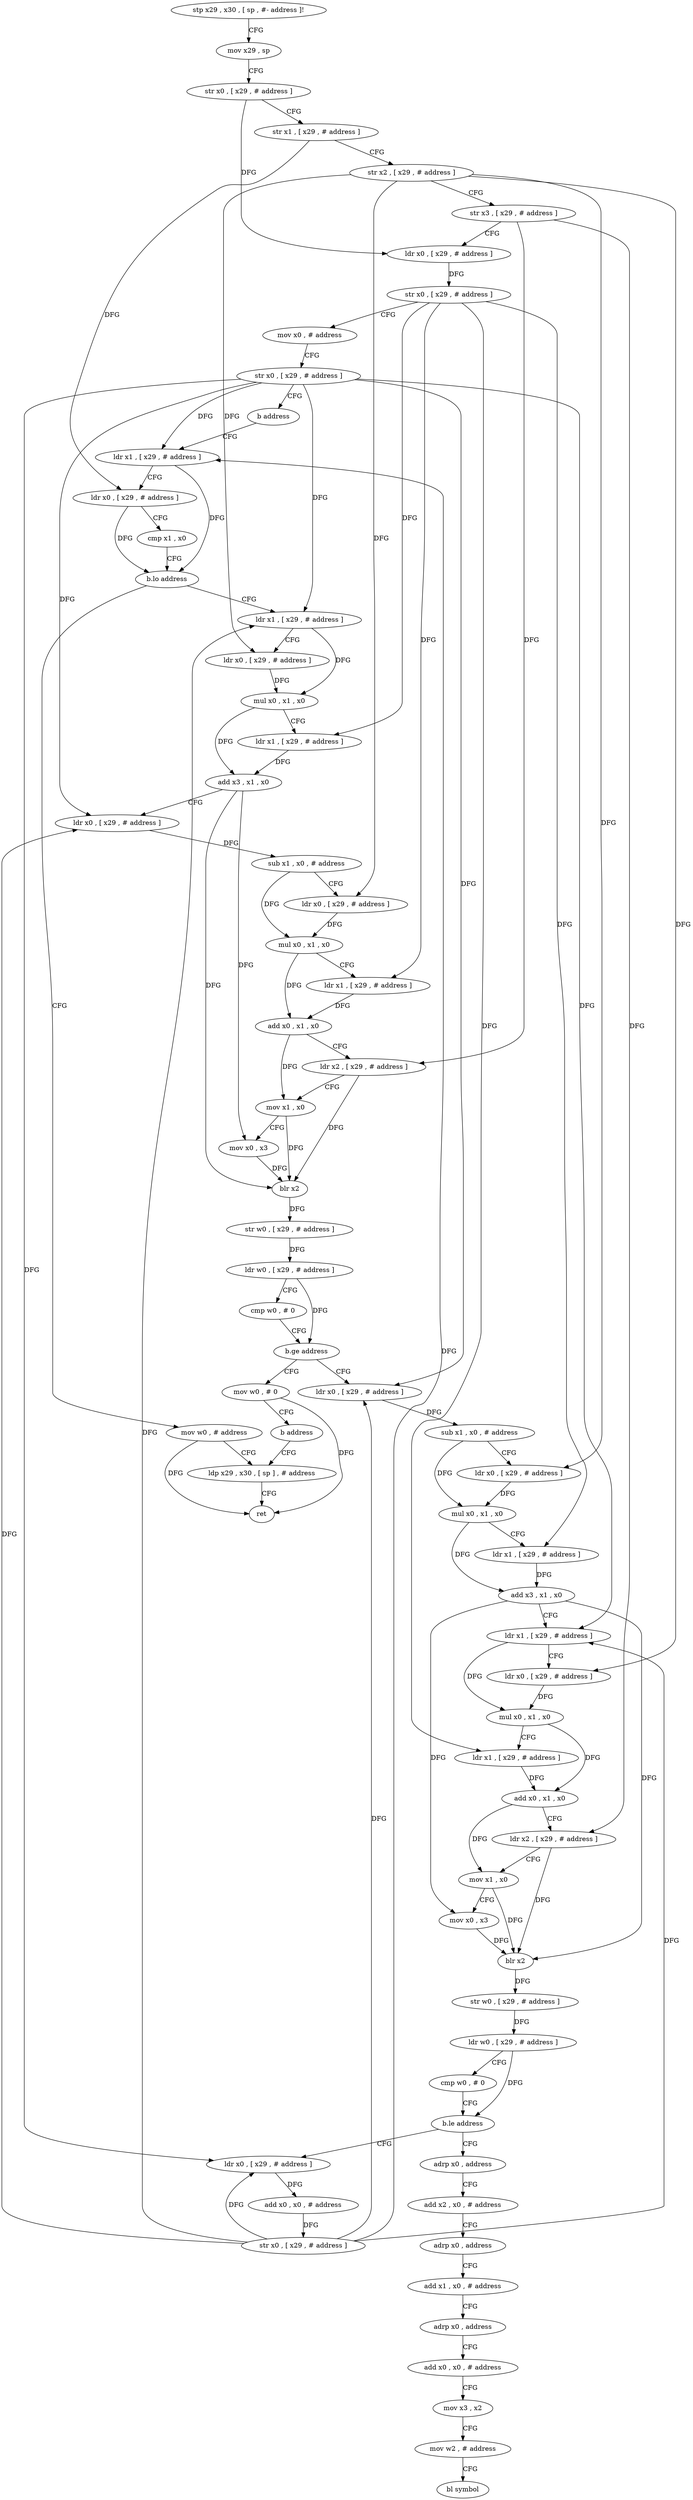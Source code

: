 digraph "func" {
"4233872" [label = "stp x29 , x30 , [ sp , #- address ]!" ]
"4233876" [label = "mov x29 , sp" ]
"4233880" [label = "str x0 , [ x29 , # address ]" ]
"4233884" [label = "str x1 , [ x29 , # address ]" ]
"4233888" [label = "str x2 , [ x29 , # address ]" ]
"4233892" [label = "str x3 , [ x29 , # address ]" ]
"4233896" [label = "ldr x0 , [ x29 , # address ]" ]
"4233900" [label = "str x0 , [ x29 , # address ]" ]
"4233904" [label = "mov x0 , # address" ]
"4233908" [label = "str x0 , [ x29 , # address ]" ]
"4233912" [label = "b address" ]
"4234124" [label = "ldr x1 , [ x29 , # address ]" ]
"4234128" [label = "ldr x0 , [ x29 , # address ]" ]
"4234132" [label = "cmp x1 , x0" ]
"4234136" [label = "b.lo address" ]
"4233916" [label = "ldr x1 , [ x29 , # address ]" ]
"4234140" [label = "mov w0 , # address" ]
"4233920" [label = "ldr x0 , [ x29 , # address ]" ]
"4233924" [label = "mul x0 , x1 , x0" ]
"4233928" [label = "ldr x1 , [ x29 , # address ]" ]
"4233932" [label = "add x3 , x1 , x0" ]
"4233936" [label = "ldr x0 , [ x29 , # address ]" ]
"4233940" [label = "sub x1 , x0 , # address" ]
"4233944" [label = "ldr x0 , [ x29 , # address ]" ]
"4233948" [label = "mul x0 , x1 , x0" ]
"4233952" [label = "ldr x1 , [ x29 , # address ]" ]
"4233956" [label = "add x0 , x1 , x0" ]
"4233960" [label = "ldr x2 , [ x29 , # address ]" ]
"4233964" [label = "mov x1 , x0" ]
"4233968" [label = "mov x0 , x3" ]
"4233972" [label = "blr x2" ]
"4233976" [label = "str w0 , [ x29 , # address ]" ]
"4233980" [label = "ldr w0 , [ x29 , # address ]" ]
"4233984" [label = "cmp w0 , # 0" ]
"4233988" [label = "b.ge address" ]
"4234000" [label = "ldr x0 , [ x29 , # address ]" ]
"4233992" [label = "mov w0 , # 0" ]
"4234144" [label = "ldp x29 , x30 , [ sp ] , # address" ]
"4234004" [label = "sub x1 , x0 , # address" ]
"4234008" [label = "ldr x0 , [ x29 , # address ]" ]
"4234012" [label = "mul x0 , x1 , x0" ]
"4234016" [label = "ldr x1 , [ x29 , # address ]" ]
"4234020" [label = "add x3 , x1 , x0" ]
"4234024" [label = "ldr x1 , [ x29 , # address ]" ]
"4234028" [label = "ldr x0 , [ x29 , # address ]" ]
"4234032" [label = "mul x0 , x1 , x0" ]
"4234036" [label = "ldr x1 , [ x29 , # address ]" ]
"4234040" [label = "add x0 , x1 , x0" ]
"4234044" [label = "ldr x2 , [ x29 , # address ]" ]
"4234048" [label = "mov x1 , x0" ]
"4234052" [label = "mov x0 , x3" ]
"4234056" [label = "blr x2" ]
"4234060" [label = "str w0 , [ x29 , # address ]" ]
"4234064" [label = "ldr w0 , [ x29 , # address ]" ]
"4234068" [label = "cmp w0 , # 0" ]
"4234072" [label = "b.le address" ]
"4234112" [label = "ldr x0 , [ x29 , # address ]" ]
"4234076" [label = "adrp x0 , address" ]
"4233996" [label = "b address" ]
"4234116" [label = "add x0 , x0 , # address" ]
"4234120" [label = "str x0 , [ x29 , # address ]" ]
"4234080" [label = "add x2 , x0 , # address" ]
"4234084" [label = "adrp x0 , address" ]
"4234088" [label = "add x1 , x0 , # address" ]
"4234092" [label = "adrp x0 , address" ]
"4234096" [label = "add x0 , x0 , # address" ]
"4234100" [label = "mov x3 , x2" ]
"4234104" [label = "mov w2 , # address" ]
"4234108" [label = "bl symbol" ]
"4234148" [label = "ret" ]
"4233872" -> "4233876" [ label = "CFG" ]
"4233876" -> "4233880" [ label = "CFG" ]
"4233880" -> "4233884" [ label = "CFG" ]
"4233880" -> "4233896" [ label = "DFG" ]
"4233884" -> "4233888" [ label = "CFG" ]
"4233884" -> "4234128" [ label = "DFG" ]
"4233888" -> "4233892" [ label = "CFG" ]
"4233888" -> "4233920" [ label = "DFG" ]
"4233888" -> "4233944" [ label = "DFG" ]
"4233888" -> "4234008" [ label = "DFG" ]
"4233888" -> "4234028" [ label = "DFG" ]
"4233892" -> "4233896" [ label = "CFG" ]
"4233892" -> "4233960" [ label = "DFG" ]
"4233892" -> "4234044" [ label = "DFG" ]
"4233896" -> "4233900" [ label = "DFG" ]
"4233900" -> "4233904" [ label = "CFG" ]
"4233900" -> "4233928" [ label = "DFG" ]
"4233900" -> "4233952" [ label = "DFG" ]
"4233900" -> "4234016" [ label = "DFG" ]
"4233900" -> "4234036" [ label = "DFG" ]
"4233904" -> "4233908" [ label = "CFG" ]
"4233908" -> "4233912" [ label = "CFG" ]
"4233908" -> "4234124" [ label = "DFG" ]
"4233908" -> "4233916" [ label = "DFG" ]
"4233908" -> "4233936" [ label = "DFG" ]
"4233908" -> "4234000" [ label = "DFG" ]
"4233908" -> "4234024" [ label = "DFG" ]
"4233908" -> "4234112" [ label = "DFG" ]
"4233912" -> "4234124" [ label = "CFG" ]
"4234124" -> "4234128" [ label = "CFG" ]
"4234124" -> "4234136" [ label = "DFG" ]
"4234128" -> "4234132" [ label = "CFG" ]
"4234128" -> "4234136" [ label = "DFG" ]
"4234132" -> "4234136" [ label = "CFG" ]
"4234136" -> "4233916" [ label = "CFG" ]
"4234136" -> "4234140" [ label = "CFG" ]
"4233916" -> "4233920" [ label = "CFG" ]
"4233916" -> "4233924" [ label = "DFG" ]
"4234140" -> "4234144" [ label = "CFG" ]
"4234140" -> "4234148" [ label = "DFG" ]
"4233920" -> "4233924" [ label = "DFG" ]
"4233924" -> "4233928" [ label = "CFG" ]
"4233924" -> "4233932" [ label = "DFG" ]
"4233928" -> "4233932" [ label = "DFG" ]
"4233932" -> "4233936" [ label = "CFG" ]
"4233932" -> "4233968" [ label = "DFG" ]
"4233932" -> "4233972" [ label = "DFG" ]
"4233936" -> "4233940" [ label = "DFG" ]
"4233940" -> "4233944" [ label = "CFG" ]
"4233940" -> "4233948" [ label = "DFG" ]
"4233944" -> "4233948" [ label = "DFG" ]
"4233948" -> "4233952" [ label = "CFG" ]
"4233948" -> "4233956" [ label = "DFG" ]
"4233952" -> "4233956" [ label = "DFG" ]
"4233956" -> "4233960" [ label = "CFG" ]
"4233956" -> "4233964" [ label = "DFG" ]
"4233960" -> "4233964" [ label = "CFG" ]
"4233960" -> "4233972" [ label = "DFG" ]
"4233964" -> "4233968" [ label = "CFG" ]
"4233964" -> "4233972" [ label = "DFG" ]
"4233968" -> "4233972" [ label = "DFG" ]
"4233972" -> "4233976" [ label = "DFG" ]
"4233976" -> "4233980" [ label = "DFG" ]
"4233980" -> "4233984" [ label = "CFG" ]
"4233980" -> "4233988" [ label = "DFG" ]
"4233984" -> "4233988" [ label = "CFG" ]
"4233988" -> "4234000" [ label = "CFG" ]
"4233988" -> "4233992" [ label = "CFG" ]
"4234000" -> "4234004" [ label = "DFG" ]
"4233992" -> "4233996" [ label = "CFG" ]
"4233992" -> "4234148" [ label = "DFG" ]
"4234144" -> "4234148" [ label = "CFG" ]
"4234004" -> "4234008" [ label = "CFG" ]
"4234004" -> "4234012" [ label = "DFG" ]
"4234008" -> "4234012" [ label = "DFG" ]
"4234012" -> "4234016" [ label = "CFG" ]
"4234012" -> "4234020" [ label = "DFG" ]
"4234016" -> "4234020" [ label = "DFG" ]
"4234020" -> "4234024" [ label = "CFG" ]
"4234020" -> "4234052" [ label = "DFG" ]
"4234020" -> "4234056" [ label = "DFG" ]
"4234024" -> "4234028" [ label = "CFG" ]
"4234024" -> "4234032" [ label = "DFG" ]
"4234028" -> "4234032" [ label = "DFG" ]
"4234032" -> "4234036" [ label = "CFG" ]
"4234032" -> "4234040" [ label = "DFG" ]
"4234036" -> "4234040" [ label = "DFG" ]
"4234040" -> "4234044" [ label = "CFG" ]
"4234040" -> "4234048" [ label = "DFG" ]
"4234044" -> "4234048" [ label = "CFG" ]
"4234044" -> "4234056" [ label = "DFG" ]
"4234048" -> "4234052" [ label = "CFG" ]
"4234048" -> "4234056" [ label = "DFG" ]
"4234052" -> "4234056" [ label = "DFG" ]
"4234056" -> "4234060" [ label = "DFG" ]
"4234060" -> "4234064" [ label = "DFG" ]
"4234064" -> "4234068" [ label = "CFG" ]
"4234064" -> "4234072" [ label = "DFG" ]
"4234068" -> "4234072" [ label = "CFG" ]
"4234072" -> "4234112" [ label = "CFG" ]
"4234072" -> "4234076" [ label = "CFG" ]
"4234112" -> "4234116" [ label = "DFG" ]
"4234076" -> "4234080" [ label = "CFG" ]
"4233996" -> "4234144" [ label = "CFG" ]
"4234116" -> "4234120" [ label = "DFG" ]
"4234120" -> "4234124" [ label = "DFG" ]
"4234120" -> "4233916" [ label = "DFG" ]
"4234120" -> "4233936" [ label = "DFG" ]
"4234120" -> "4234000" [ label = "DFG" ]
"4234120" -> "4234024" [ label = "DFG" ]
"4234120" -> "4234112" [ label = "DFG" ]
"4234080" -> "4234084" [ label = "CFG" ]
"4234084" -> "4234088" [ label = "CFG" ]
"4234088" -> "4234092" [ label = "CFG" ]
"4234092" -> "4234096" [ label = "CFG" ]
"4234096" -> "4234100" [ label = "CFG" ]
"4234100" -> "4234104" [ label = "CFG" ]
"4234104" -> "4234108" [ label = "CFG" ]
}
